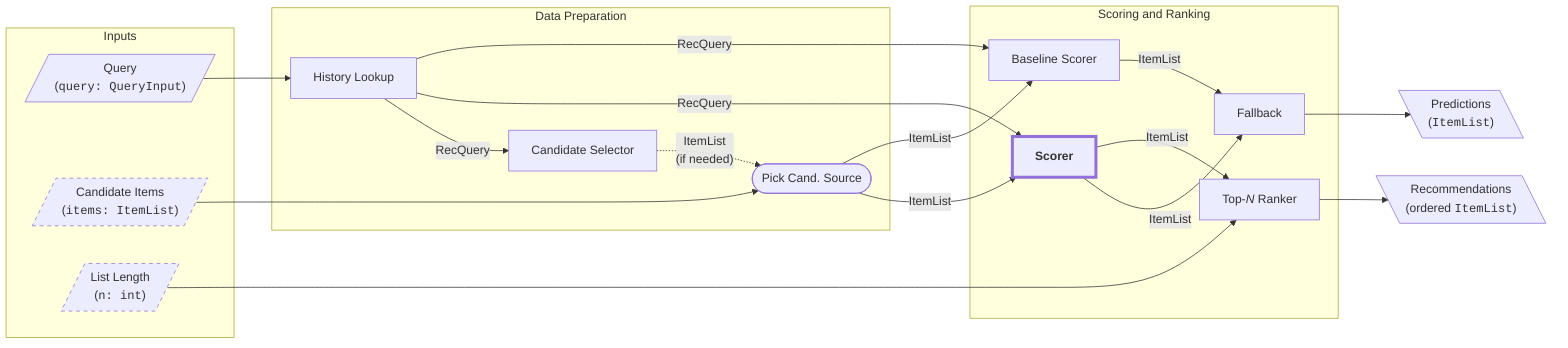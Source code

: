 ---
config:
    fontFamily: '"Source Sans 3", Verdana, Helvetica, Arial, sans-serif'
---
flowchart LR
    subgraph input["Inputs"]
    QUERY[/"Query<br>(<tt>query: QueryInput</tt>)"/]
    ITEMS[/"Candidate Items<br>(<tt>items: ItemList</tt>)"/]
    N[/"List Length<br>(<tt>n: int</tt>)"/]
    class ITEMS optional;
    class N optional;
    end

    subgraph prep["Data Preparation"]
    HLOOK["History Lookup"]
    CSEL["Candidate Selector"]
    CPICK(["Pick Cand. Source"])
    end

    subgraph rank["Scoring and Ranking"]
    SCORE["Scorer"]
    FALLBACK["Baseline Scorer"]
    FILL["Fallback"]
    RANK["`Top-*N* Ranker`"]
    class SCORE config;
    end

    RESULT[\"Recommendations<br>(ordered <tt>ItemList</tt>)"\]
    PREDS[\"Predictions<br>(<tt>ItemList</tt>)"\]

    QUERY --> HLOOK
    HLOOK -- RecQuery --> CSEL
    ITEMS --> CPICK
    CSEL -.->|"ItemList<br>(if needed)"| CPICK

    HLOOK -- RecQuery --> SCORE
    CPICK -- ItemList --> SCORE
    HLOOK -- RecQuery --> FALLBACK
    CPICK -- ItemList --> FALLBACK
    SCORE -- ItemList --> FILL
    FALLBACK -- ItemList --> FILL
    SCORE -- ItemList --> RANK
    N --> RANK

    RANK --> RESULT
    FILL --> PREDS

    classDef optional stroke-dasharray: 5 5;
    classDef config font-weight:bold,stroke-width:4px;